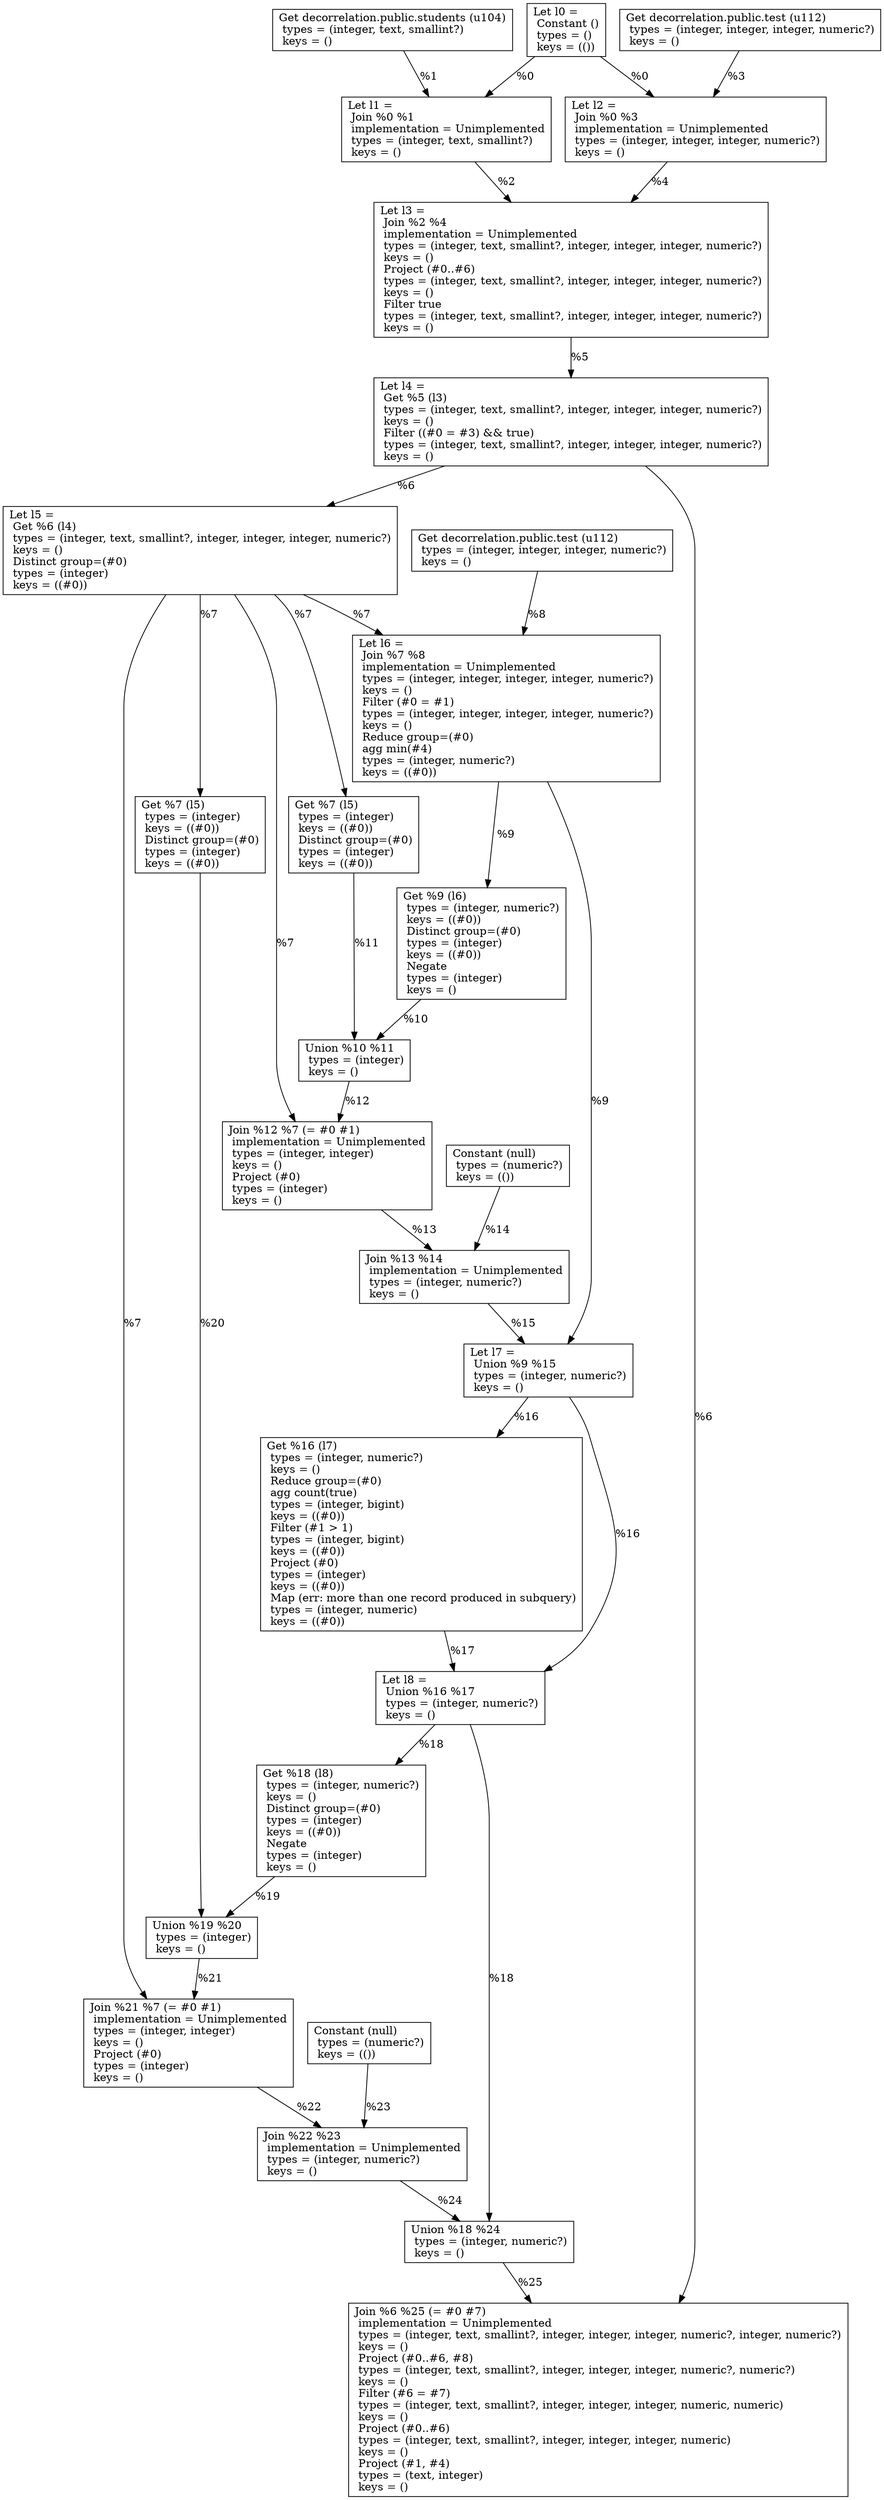 digraph G {
    node0 [shape = record, label="Let l0 =\l Constant ()\l  types = ()\l  keys = (())\l"]
    node1 [shape = record, label=" Get decorrelation.public.students (u104)\l  types = (integer, text, smallint?)\l  keys = ()\l"]
    node2 [shape = record, label="Let l1 =\l Join %0 %1\l  implementation = Unimplemented\l  types = (integer, text, smallint?)\l  keys = ()\l"]
    node3 [shape = record, label=" Get decorrelation.public.test (u112)\l  types = (integer, integer, integer, numeric?)\l  keys = ()\l"]
    node4 [shape = record, label="Let l2 =\l Join %0 %3\l  implementation = Unimplemented\l  types = (integer, integer, integer, numeric?)\l  keys = ()\l"]
    node5 [shape = record, label="Let l3 =\l Join %2 %4\l  implementation = Unimplemented\l  types = (integer, text, smallint?, integer, integer, integer, numeric?)\l  keys = ()\l Project (#0..#6)\l  types = (integer, text, smallint?, integer, integer, integer, numeric?)\l  keys = ()\l Filter true\l  types = (integer, text, smallint?, integer, integer, integer, numeric?)\l  keys = ()\l"]
    node6 [shape = record, label="Let l4 =\l Get %5 (l3)\l  types = (integer, text, smallint?, integer, integer, integer, numeric?)\l  keys = ()\l Filter ((#0 = #3) && true)\l  types = (integer, text, smallint?, integer, integer, integer, numeric?)\l  keys = ()\l"]
    node7 [shape = record, label="Let l5 =\l Get %6 (l4)\l  types = (integer, text, smallint?, integer, integer, integer, numeric?)\l  keys = ()\l Distinct group=(#0)\l  types = (integer)\l  keys = ((#0))\l"]
    node8 [shape = record, label=" Get decorrelation.public.test (u112)\l  types = (integer, integer, integer, numeric?)\l  keys = ()\l"]
    node9 [shape = record, label="Let l6 =\l Join %7 %8\l  implementation = Unimplemented\l  types = (integer, integer, integer, integer, numeric?)\l  keys = ()\l Filter (#0 = #1)\l  types = (integer, integer, integer, integer, numeric?)\l  keys = ()\l Reduce group=(#0)\l  agg min(#4)\l  types = (integer, numeric?)\l  keys = ((#0))\l"]
    node10 [shape = record, label=" Get %9 (l6)\l  types = (integer, numeric?)\l  keys = ((#0))\l Distinct group=(#0)\l  types = (integer)\l  keys = ((#0))\l Negate\l  types = (integer)\l  keys = ()\l"]
    node11 [shape = record, label=" Get %7 (l5)\l  types = (integer)\l  keys = ((#0))\l Distinct group=(#0)\l  types = (integer)\l  keys = ((#0))\l"]
    node12 [shape = record, label=" Union %10 %11\l  types = (integer)\l  keys = ()\l"]
    node13 [shape = record, label=" Join %12 %7 (= #0 #1)\l  implementation = Unimplemented\l  types = (integer, integer)\l  keys = ()\l Project (#0)\l  types = (integer)\l  keys = ()\l"]
    node14 [shape = record, label=" Constant (null)\l  types = (numeric?)\l  keys = (())\l"]
    node15 [shape = record, label=" Join %13 %14\l  implementation = Unimplemented\l  types = (integer, numeric?)\l  keys = ()\l"]
    node16 [shape = record, label="Let l7 =\l Union %9 %15\l  types = (integer, numeric?)\l  keys = ()\l"]
    node17 [shape = record, label=" Get %16 (l7)\l  types = (integer, numeric?)\l  keys = ()\l Reduce group=(#0)\l  agg count(true)\l  types = (integer, bigint)\l  keys = ((#0))\l Filter (#1 \> 1)\l  types = (integer, bigint)\l  keys = ((#0))\l Project (#0)\l  types = (integer)\l  keys = ((#0))\l Map (err: more than one record produced in subquery)\l  types = (integer, numeric)\l  keys = ((#0))\l"]
    node18 [shape = record, label="Let l8 =\l Union %16 %17\l  types = (integer, numeric?)\l  keys = ()\l"]
    node19 [shape = record, label=" Get %18 (l8)\l  types = (integer, numeric?)\l  keys = ()\l Distinct group=(#0)\l  types = (integer)\l  keys = ((#0))\l Negate\l  types = (integer)\l  keys = ()\l"]
    node20 [shape = record, label=" Get %7 (l5)\l  types = (integer)\l  keys = ((#0))\l Distinct group=(#0)\l  types = (integer)\l  keys = ((#0))\l"]
    node21 [shape = record, label=" Union %19 %20\l  types = (integer)\l  keys = ()\l"]
    node22 [shape = record, label=" Join %21 %7 (= #0 #1)\l  implementation = Unimplemented\l  types = (integer, integer)\l  keys = ()\l Project (#0)\l  types = (integer)\l  keys = ()\l"]
    node23 [shape = record, label=" Constant (null)\l  types = (numeric?)\l  keys = (())\l"]
    node24 [shape = record, label=" Join %22 %23\l  implementation = Unimplemented\l  types = (integer, numeric?)\l  keys = ()\l"]
    node25 [shape = record, label=" Union %18 %24\l  types = (integer, numeric?)\l  keys = ()\l"]
    node26 [shape = record, label=" Join %6 %25 (= #0 #7)\l  implementation = Unimplemented\l  types = (integer, text, smallint?, integer, integer, integer, numeric?, integer, numeric?)\l  keys = ()\l Project (#0..#6, #8)\l  types = (integer, text, smallint?, integer, integer, integer, numeric?, numeric?)\l  keys = ()\l Filter (#6 = #7)\l  types = (integer, text, smallint?, integer, integer, integer, numeric, numeric)\l  keys = ()\l Project (#0..#6)\l  types = (integer, text, smallint?, integer, integer, integer, numeric)\l  keys = ()\l Project (#1, #4)\l  types = (text, integer)\l  keys = ()\l"]
    node0 -> node4 [label = "%0\l"]
    node12 -> node13 [label = "%12\l"]
    node3 -> node4 [label = "%3\l"]
    node13 -> node15 [label = "%13\l"]
    node22 -> node24 [label = "%22\l"]
    node16 -> node17 [label = "%16\l"]
    node7 -> node13 [label = "%7\l"]
    node6 -> node26 [label = "%6\l"]
    node9 -> node16 [label = "%9\l"]
    node0 -> node2 [label = "%0\l"]
    node1 -> node2 [label = "%1\l"]
    node23 -> node24 [label = "%23\l"]
    node7 -> node11 [label = "%7\l"]
    node18 -> node25 [label = "%18\l"]
    node7 -> node20 [label = "%7\l"]
    node16 -> node18 [label = "%16\l"]
    node21 -> node22 [label = "%21\l"]
    node10 -> node12 [label = "%10\l"]
    node18 -> node19 [label = "%18\l"]
    node14 -> node15 [label = "%14\l"]
    node6 -> node7 [label = "%6\l"]
    node9 -> node10 [label = "%9\l"]
    node24 -> node25 [label = "%24\l"]
    node7 -> node22 [label = "%7\l"]
    node5 -> node6 [label = "%5\l"]
    node7 -> node9 [label = "%7\l"]
    node15 -> node16 [label = "%15\l"]
    node2 -> node5 [label = "%2\l"]
    node20 -> node21 [label = "%20\l"]
    node19 -> node21 [label = "%19\l"]
    node25 -> node26 [label = "%25\l"]
    node17 -> node18 [label = "%17\l"]
    node8 -> node9 [label = "%8\l"]
    node11 -> node12 [label = "%11\l"]
    node4 -> node5 [label = "%4\l"]
}
